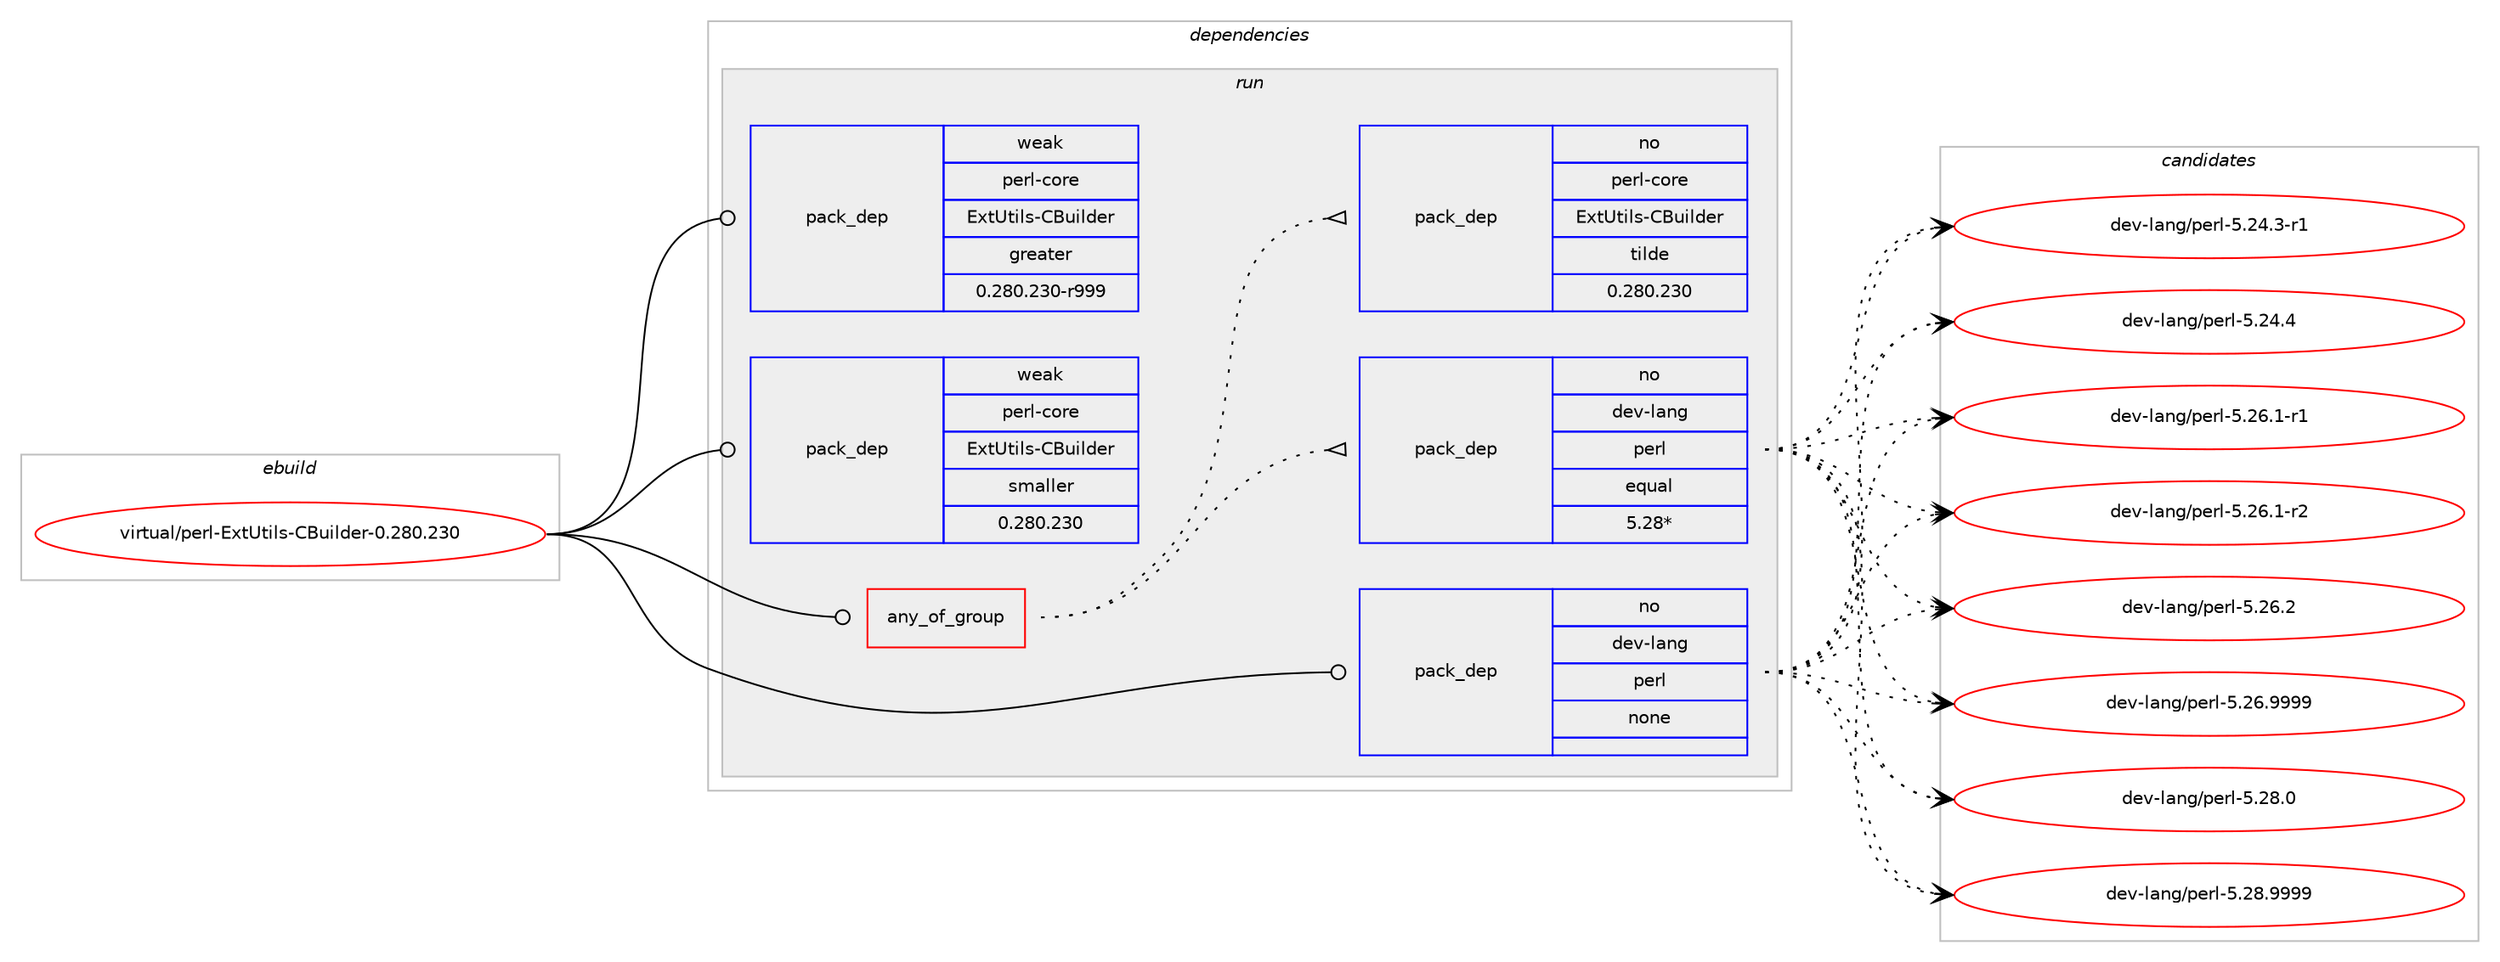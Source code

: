 digraph prolog {

# *************
# Graph options
# *************

newrank=true;
concentrate=true;
compound=true;
graph [rankdir=LR,fontname=Helvetica,fontsize=10,ranksep=1.5];#, ranksep=2.5, nodesep=0.2];
edge  [arrowhead=vee];
node  [fontname=Helvetica,fontsize=10];

# **********
# The ebuild
# **********

subgraph cluster_leftcol {
color=gray;
rank=same;
label=<<i>ebuild</i>>;
id [label="virtual/perl-ExtUtils-CBuilder-0.280.230", color=red, width=4, href="../virtual/perl-ExtUtils-CBuilder-0.280.230.svg"];
}

# ****************
# The dependencies
# ****************

subgraph cluster_midcol {
color=gray;
label=<<i>dependencies</i>>;
subgraph cluster_compile {
fillcolor="#eeeeee";
style=filled;
label=<<i>compile</i>>;
}
subgraph cluster_compileandrun {
fillcolor="#eeeeee";
style=filled;
label=<<i>compile and run</i>>;
}
subgraph cluster_run {
fillcolor="#eeeeee";
style=filled;
label=<<i>run</i>>;
subgraph any34 {
dependency738 [label=<<TABLE BORDER="0" CELLBORDER="1" CELLSPACING="0" CELLPADDING="4"><TR><TD CELLPADDING="10">any_of_group</TD></TR></TABLE>>, shape=none, color=red];subgraph pack599 {
dependency739 [label=<<TABLE BORDER="0" CELLBORDER="1" CELLSPACING="0" CELLPADDING="4" WIDTH="220"><TR><TD ROWSPAN="6" CELLPADDING="30">pack_dep</TD></TR><TR><TD WIDTH="110">no</TD></TR><TR><TD>dev-lang</TD></TR><TR><TD>perl</TD></TR><TR><TD>equal</TD></TR><TR><TD>5.28*</TD></TR></TABLE>>, shape=none, color=blue];
}
dependency738:e -> dependency739:w [weight=20,style="dotted",arrowhead="oinv"];
subgraph pack600 {
dependency740 [label=<<TABLE BORDER="0" CELLBORDER="1" CELLSPACING="0" CELLPADDING="4" WIDTH="220"><TR><TD ROWSPAN="6" CELLPADDING="30">pack_dep</TD></TR><TR><TD WIDTH="110">no</TD></TR><TR><TD>perl-core</TD></TR><TR><TD>ExtUtils-CBuilder</TD></TR><TR><TD>tilde</TD></TR><TR><TD>0.280.230</TD></TR></TABLE>>, shape=none, color=blue];
}
dependency738:e -> dependency740:w [weight=20,style="dotted",arrowhead="oinv"];
}
id:e -> dependency738:w [weight=20,style="solid",arrowhead="odot"];
subgraph pack601 {
dependency741 [label=<<TABLE BORDER="0" CELLBORDER="1" CELLSPACING="0" CELLPADDING="4" WIDTH="220"><TR><TD ROWSPAN="6" CELLPADDING="30">pack_dep</TD></TR><TR><TD WIDTH="110">no</TD></TR><TR><TD>dev-lang</TD></TR><TR><TD>perl</TD></TR><TR><TD>none</TD></TR><TR><TD></TD></TR></TABLE>>, shape=none, color=blue];
}
id:e -> dependency741:w [weight=20,style="solid",arrowhead="odot"];
subgraph pack602 {
dependency742 [label=<<TABLE BORDER="0" CELLBORDER="1" CELLSPACING="0" CELLPADDING="4" WIDTH="220"><TR><TD ROWSPAN="6" CELLPADDING="30">pack_dep</TD></TR><TR><TD WIDTH="110">weak</TD></TR><TR><TD>perl-core</TD></TR><TR><TD>ExtUtils-CBuilder</TD></TR><TR><TD>greater</TD></TR><TR><TD>0.280.230-r999</TD></TR></TABLE>>, shape=none, color=blue];
}
id:e -> dependency742:w [weight=20,style="solid",arrowhead="odot"];
subgraph pack603 {
dependency743 [label=<<TABLE BORDER="0" CELLBORDER="1" CELLSPACING="0" CELLPADDING="4" WIDTH="220"><TR><TD ROWSPAN="6" CELLPADDING="30">pack_dep</TD></TR><TR><TD WIDTH="110">weak</TD></TR><TR><TD>perl-core</TD></TR><TR><TD>ExtUtils-CBuilder</TD></TR><TR><TD>smaller</TD></TR><TR><TD>0.280.230</TD></TR></TABLE>>, shape=none, color=blue];
}
id:e -> dependency743:w [weight=20,style="solid",arrowhead="odot"];
}
}

# **************
# The candidates
# **************

subgraph cluster_choices {
rank=same;
color=gray;
label=<<i>candidates</i>>;

subgraph choice599 {
color=black;
nodesep=1;
choice100101118451089711010347112101114108455346505246514511449 [label="dev-lang/perl-5.24.3-r1", color=red, width=4,href="../dev-lang/perl-5.24.3-r1.svg"];
choice10010111845108971101034711210111410845534650524652 [label="dev-lang/perl-5.24.4", color=red, width=4,href="../dev-lang/perl-5.24.4.svg"];
choice100101118451089711010347112101114108455346505446494511449 [label="dev-lang/perl-5.26.1-r1", color=red, width=4,href="../dev-lang/perl-5.26.1-r1.svg"];
choice100101118451089711010347112101114108455346505446494511450 [label="dev-lang/perl-5.26.1-r2", color=red, width=4,href="../dev-lang/perl-5.26.1-r2.svg"];
choice10010111845108971101034711210111410845534650544650 [label="dev-lang/perl-5.26.2", color=red, width=4,href="../dev-lang/perl-5.26.2.svg"];
choice10010111845108971101034711210111410845534650544657575757 [label="dev-lang/perl-5.26.9999", color=red, width=4,href="../dev-lang/perl-5.26.9999.svg"];
choice10010111845108971101034711210111410845534650564648 [label="dev-lang/perl-5.28.0", color=red, width=4,href="../dev-lang/perl-5.28.0.svg"];
choice10010111845108971101034711210111410845534650564657575757 [label="dev-lang/perl-5.28.9999", color=red, width=4,href="../dev-lang/perl-5.28.9999.svg"];
dependency739:e -> choice100101118451089711010347112101114108455346505246514511449:w [style=dotted,weight="100"];
dependency739:e -> choice10010111845108971101034711210111410845534650524652:w [style=dotted,weight="100"];
dependency739:e -> choice100101118451089711010347112101114108455346505446494511449:w [style=dotted,weight="100"];
dependency739:e -> choice100101118451089711010347112101114108455346505446494511450:w [style=dotted,weight="100"];
dependency739:e -> choice10010111845108971101034711210111410845534650544650:w [style=dotted,weight="100"];
dependency739:e -> choice10010111845108971101034711210111410845534650544657575757:w [style=dotted,weight="100"];
dependency739:e -> choice10010111845108971101034711210111410845534650564648:w [style=dotted,weight="100"];
dependency739:e -> choice10010111845108971101034711210111410845534650564657575757:w [style=dotted,weight="100"];
}
subgraph choice600 {
color=black;
nodesep=1;
}
subgraph choice601 {
color=black;
nodesep=1;
choice100101118451089711010347112101114108455346505246514511449 [label="dev-lang/perl-5.24.3-r1", color=red, width=4,href="../dev-lang/perl-5.24.3-r1.svg"];
choice10010111845108971101034711210111410845534650524652 [label="dev-lang/perl-5.24.4", color=red, width=4,href="../dev-lang/perl-5.24.4.svg"];
choice100101118451089711010347112101114108455346505446494511449 [label="dev-lang/perl-5.26.1-r1", color=red, width=4,href="../dev-lang/perl-5.26.1-r1.svg"];
choice100101118451089711010347112101114108455346505446494511450 [label="dev-lang/perl-5.26.1-r2", color=red, width=4,href="../dev-lang/perl-5.26.1-r2.svg"];
choice10010111845108971101034711210111410845534650544650 [label="dev-lang/perl-5.26.2", color=red, width=4,href="../dev-lang/perl-5.26.2.svg"];
choice10010111845108971101034711210111410845534650544657575757 [label="dev-lang/perl-5.26.9999", color=red, width=4,href="../dev-lang/perl-5.26.9999.svg"];
choice10010111845108971101034711210111410845534650564648 [label="dev-lang/perl-5.28.0", color=red, width=4,href="../dev-lang/perl-5.28.0.svg"];
choice10010111845108971101034711210111410845534650564657575757 [label="dev-lang/perl-5.28.9999", color=red, width=4,href="../dev-lang/perl-5.28.9999.svg"];
dependency741:e -> choice100101118451089711010347112101114108455346505246514511449:w [style=dotted,weight="100"];
dependency741:e -> choice10010111845108971101034711210111410845534650524652:w [style=dotted,weight="100"];
dependency741:e -> choice100101118451089711010347112101114108455346505446494511449:w [style=dotted,weight="100"];
dependency741:e -> choice100101118451089711010347112101114108455346505446494511450:w [style=dotted,weight="100"];
dependency741:e -> choice10010111845108971101034711210111410845534650544650:w [style=dotted,weight="100"];
dependency741:e -> choice10010111845108971101034711210111410845534650544657575757:w [style=dotted,weight="100"];
dependency741:e -> choice10010111845108971101034711210111410845534650564648:w [style=dotted,weight="100"];
dependency741:e -> choice10010111845108971101034711210111410845534650564657575757:w [style=dotted,weight="100"];
}
subgraph choice602 {
color=black;
nodesep=1;
}
subgraph choice603 {
color=black;
nodesep=1;
}
}

}
